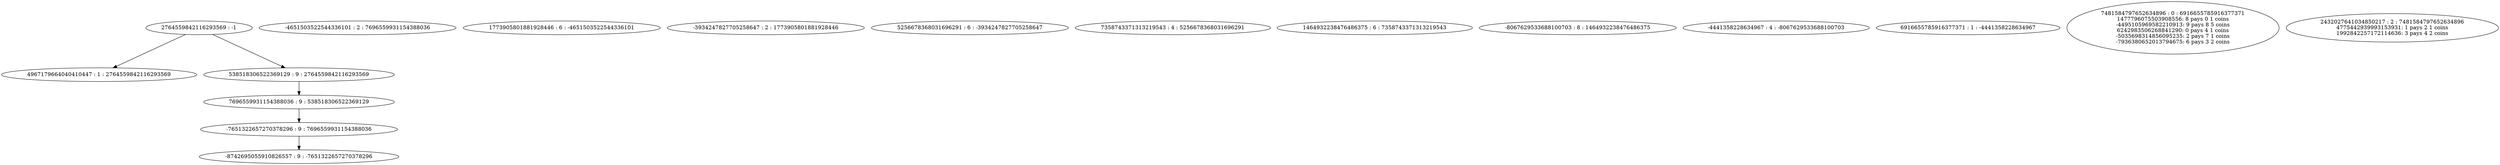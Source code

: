 digraph "plots_10_0.4_1000000.0_6000.0_1440000.0_0.5_50/tree_1_13.dot" {
	0 [label="2764559842116293569 : -1"]
	1 [label="4967179664040410447 : 1 : 2764559842116293569
"]
	2 [label="538518306522369129 : 9 : 2764559842116293569
"]
	3 [label="7696559931154388036 : 9 : 538518306522369129
"]
	4 [label="-4651503522544336101 : 2 : 7696559931154388036
"]
	5 [label="1773905801881928446 : 6 : -4651503522544336101
"]
	6 [label="-3934247827705258647 : 2 : 1773905801881928446
"]
	7 [label="-7651322657270378296 : 9 : 7696559931154388036
"]
	8 [label="5256678368031696291 : 6 : -3934247827705258647
"]
	9 [label="7358743371313219543 : 4 : 5256678368031696291
"]
	10 [label="1464932238476486375 : 6 : 7358743371313219543
"]
	11 [label="-8067629533688100703 : 8 : 1464932238476486375
"]
	12 [label="-4441358228634967 : 4 : -8067629533688100703
"]
	13 [label="-8742695055910826557 : 9 : -7651322657270378296
"]
	14 [label="6916655785916377371 : 1 : -4441358228634967
"]
	15 [label="7481584797652634896 : 0 : 6916655785916377371
1477796075503908556: 8 pays 0 1 coins
-4495105969582210913: 9 pays 8 5 coins
6242983506268841290: 0 pays 4 1 coins
-5035698314856095235: 2 pays 7 1 coins
-7936380652013794675: 6 pays 3 2 coins
"]
	16 [label="2432027641034850217 : 2 : 7481584797652634896
4775442939993153931: 1 pays 2 1 coins
1992842257172114636: 3 pays 4 2 coins
"]
	0 -> 1
	0 -> 2
	2 -> 3
	3 -> 7
	7 -> 13
}
